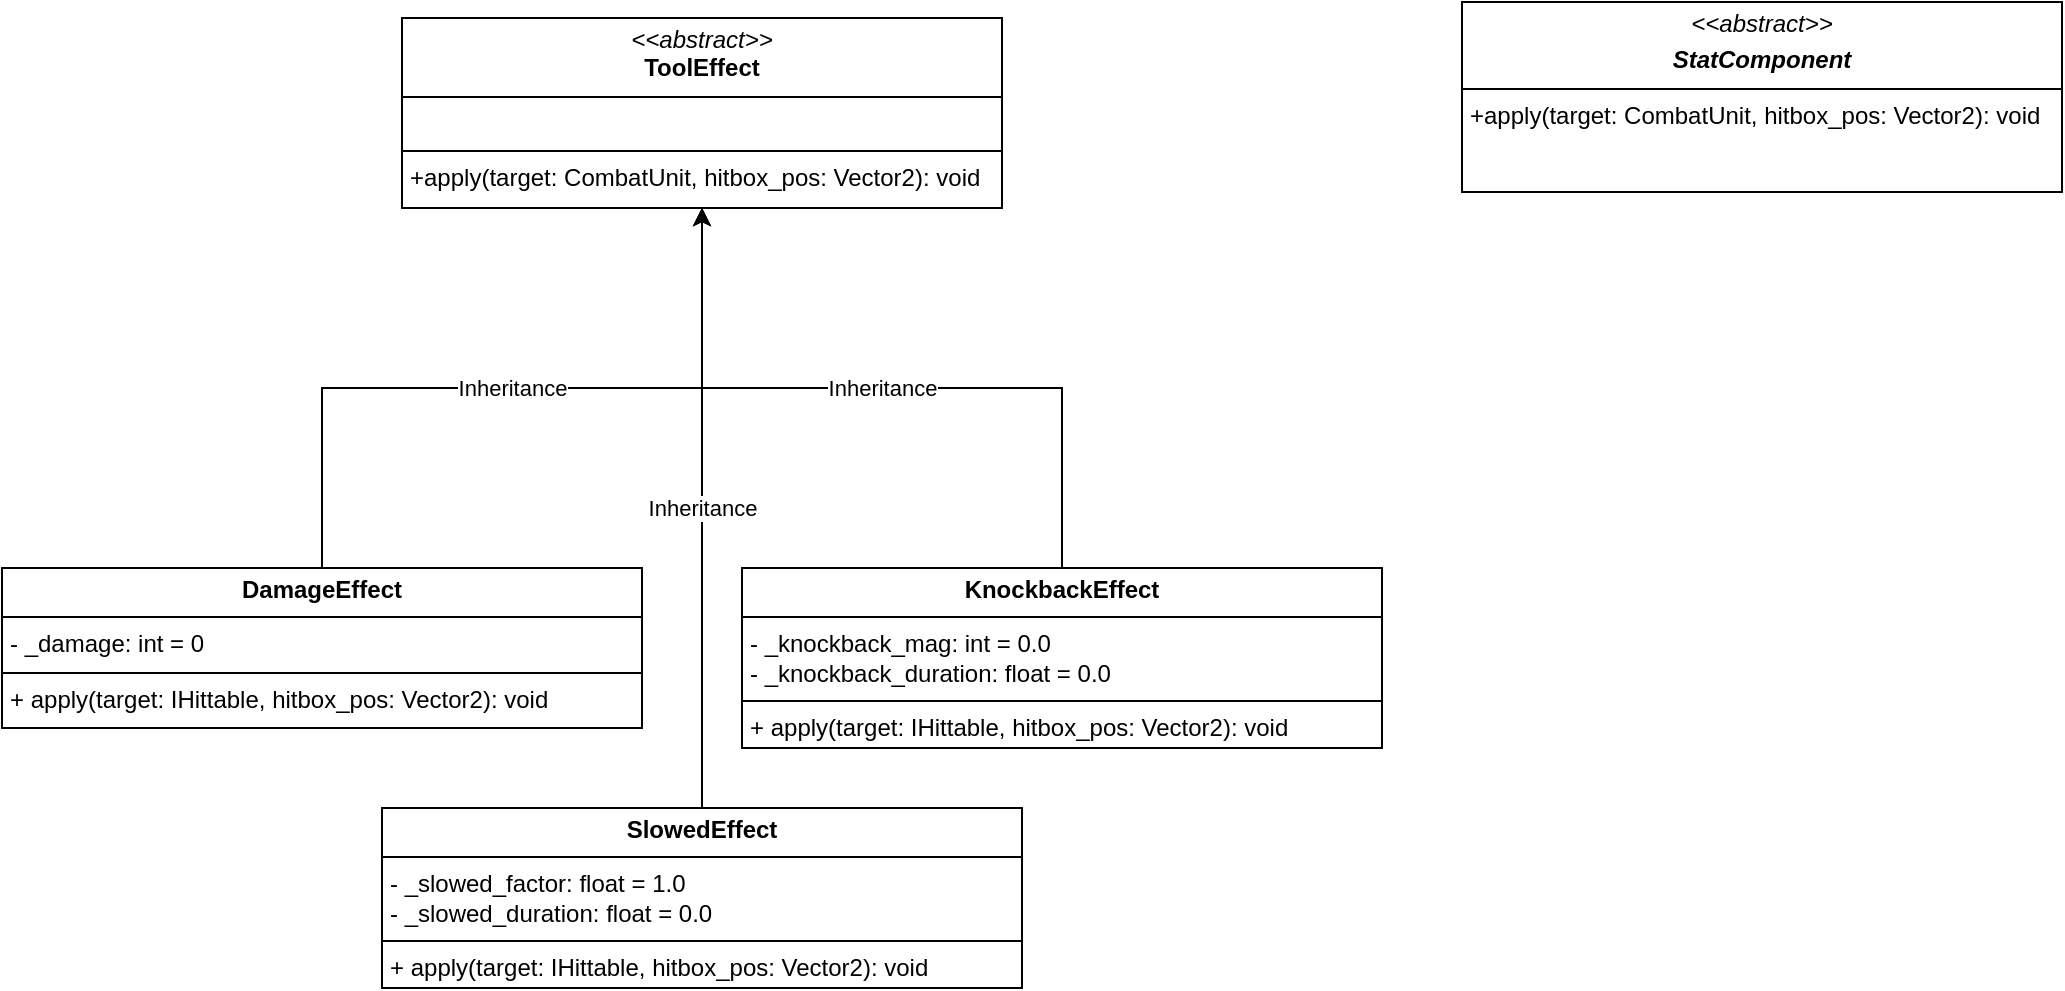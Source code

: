 <mxfile version="28.0.9">
  <diagram id="lFXvhkoTpSELNzSInYBY" name="Page-1">
    <mxGraphModel dx="2066" dy="1151" grid="1" gridSize="10" guides="1" tooltips="1" connect="1" arrows="1" fold="1" page="1" pageScale="1" pageWidth="850" pageHeight="1100" math="0" shadow="0">
      <root>
        <mxCell id="0" />
        <mxCell id="1" parent="0" />
        <mxCell id="Qde6CY09rqMhiqQvac-u-1" value="&lt;p style=&quot;margin:0px;margin-top:4px;text-align:center;&quot;&gt;&lt;i&gt;&amp;lt;&amp;lt;abstract&amp;gt;&amp;gt;&lt;/i&gt;&lt;br&gt;&lt;b&gt;ToolEffect&lt;/b&gt;&lt;/p&gt;&lt;hr size=&quot;1&quot; style=&quot;border-style:solid;&quot;&gt;&lt;p style=&quot;margin: 0px 0px 0px 4px;&quot;&gt;&lt;br&gt;&lt;/p&gt;&lt;hr size=&quot;1&quot; style=&quot;border-style:solid;&quot;&gt;&lt;p style=&quot;margin: 0px 0px 0px 4px;&quot;&gt;+apply(target: CombatUnit, hitbox_pos: Vector2): void&lt;/p&gt;&lt;p style=&quot;margin: 0px 0px 0px 4px;&quot;&gt;&lt;br&gt;&lt;/p&gt;" style="verticalAlign=top;align=left;overflow=fill;html=1;whiteSpace=wrap;" vertex="1" parent="1">
          <mxGeometry x="220" y="308" width="300" height="95" as="geometry" />
        </mxCell>
        <mxCell id="Qde6CY09rqMhiqQvac-u-2" value="Inheritance" style="edgeStyle=orthogonalEdgeStyle;rounded=0;orthogonalLoop=1;jettySize=auto;html=1;entryX=0.5;entryY=1;entryDx=0;entryDy=0;" edge="1" parent="1" source="Qde6CY09rqMhiqQvac-u-3" target="Qde6CY09rqMhiqQvac-u-1">
          <mxGeometry relative="1" as="geometry" />
        </mxCell>
        <mxCell id="Qde6CY09rqMhiqQvac-u-3" value="&lt;p style=&quot;margin:0px;margin-top:4px;text-align:center;&quot;&gt;&lt;b&gt;DamageEffect&lt;/b&gt;&lt;/p&gt;&lt;hr size=&quot;1&quot; style=&quot;border-style:solid;&quot;&gt;&lt;p style=&quot;margin: 0px 0px 0px 4px;&quot;&gt;- _damage: int = 0&lt;/p&gt;&lt;hr size=&quot;1&quot; style=&quot;border-style:solid;&quot;&gt;&lt;p style=&quot;margin: 0px 0px 0px 4px;&quot;&gt;+ apply(target: IHittable, hitbox_pos: Vector2): void&lt;/p&gt;&lt;p style=&quot;margin: 0px 0px 0px 4px;&quot;&gt;&lt;br&gt;&lt;/p&gt;&lt;p style=&quot;margin: 0px 0px 0px 4px;&quot;&gt;&lt;br&gt;&lt;/p&gt;" style="verticalAlign=top;align=left;overflow=fill;html=1;whiteSpace=wrap;" vertex="1" parent="1">
          <mxGeometry x="20" y="583" width="320" height="80" as="geometry" />
        </mxCell>
        <mxCell id="Qde6CY09rqMhiqQvac-u-4" value="Inheritance" style="edgeStyle=orthogonalEdgeStyle;rounded=0;orthogonalLoop=1;jettySize=auto;html=1;" edge="1" parent="1" source="Qde6CY09rqMhiqQvac-u-5" target="Qde6CY09rqMhiqQvac-u-1">
          <mxGeometry relative="1" as="geometry" />
        </mxCell>
        <mxCell id="Qde6CY09rqMhiqQvac-u-5" value="&lt;p style=&quot;margin:0px;margin-top:4px;text-align:center;&quot;&gt;&lt;b&gt;SlowedEffect&lt;/b&gt;&lt;/p&gt;&lt;hr size=&quot;1&quot; style=&quot;border-style:solid;&quot;&gt;&lt;p style=&quot;margin: 0px 0px 0px 4px;&quot;&gt;- _slowed_factor: float = 1.0&lt;/p&gt;&lt;p style=&quot;margin: 0px 0px 0px 4px;&quot;&gt;- _slowed_duration: float = 0.0&lt;/p&gt;&lt;hr size=&quot;1&quot; style=&quot;border-style:solid;&quot;&gt;&lt;p style=&quot;margin: 0px 0px 0px 4px;&quot;&gt;+ apply(target: IHittable, hitbox_pos: Vector2): void&lt;/p&gt;&lt;p style=&quot;margin: 0px 0px 0px 4px;&quot;&gt;&lt;br&gt;&lt;/p&gt;&lt;p style=&quot;margin: 0px 0px 0px 4px;&quot;&gt;&lt;br&gt;&lt;/p&gt;" style="verticalAlign=top;align=left;overflow=fill;html=1;whiteSpace=wrap;" vertex="1" parent="1">
          <mxGeometry x="210" y="703" width="320" height="90" as="geometry" />
        </mxCell>
        <mxCell id="Qde6CY09rqMhiqQvac-u-6" value="Inheritance" style="edgeStyle=orthogonalEdgeStyle;rounded=0;orthogonalLoop=1;jettySize=auto;html=1;exitX=0.5;exitY=0;exitDx=0;exitDy=0;entryX=0.5;entryY=1;entryDx=0;entryDy=0;" edge="1" parent="1" source="Qde6CY09rqMhiqQvac-u-7" target="Qde6CY09rqMhiqQvac-u-1">
          <mxGeometry relative="1" as="geometry" />
        </mxCell>
        <mxCell id="Qde6CY09rqMhiqQvac-u-7" value="&lt;p style=&quot;margin:0px;margin-top:4px;text-align:center;&quot;&gt;&lt;b&gt;KnockbackEffect&lt;/b&gt;&lt;/p&gt;&lt;hr size=&quot;1&quot; style=&quot;border-style:solid;&quot;&gt;&lt;p style=&quot;margin: 0px 0px 0px 4px;&quot;&gt;- _knockback_mag: int = 0.0&lt;/p&gt;&lt;p style=&quot;margin: 0px 0px 0px 4px;&quot;&gt;- _knockback_duration: float = 0.0&lt;/p&gt;&lt;hr size=&quot;1&quot; style=&quot;border-style:solid;&quot;&gt;&lt;p style=&quot;margin: 0px 0px 0px 4px;&quot;&gt;+ apply(target: IHittable, hitbox_pos: Vector2): void&lt;/p&gt;&lt;p style=&quot;margin: 0px 0px 0px 4px;&quot;&gt;&lt;br&gt;&lt;/p&gt;&lt;p style=&quot;margin: 0px 0px 0px 4px;&quot;&gt;&lt;br&gt;&lt;/p&gt;" style="verticalAlign=top;align=left;overflow=fill;html=1;whiteSpace=wrap;" vertex="1" parent="1">
          <mxGeometry x="390" y="583" width="320" height="90" as="geometry" />
        </mxCell>
        <mxCell id="Qde6CY09rqMhiqQvac-u-9" value="&lt;p style=&quot;margin:0px;margin-top:4px;text-align:center;&quot;&gt;&lt;i&gt;&amp;lt;&amp;lt;abstract&amp;gt;&amp;gt;&lt;/i&gt;&lt;br&gt;&lt;/p&gt;&lt;p style=&quot;margin:0px;margin-top:4px;text-align:center;&quot;&gt;&lt;i&gt;&lt;b&gt;StatComponent&lt;/b&gt;&lt;/i&gt;&lt;/p&gt;&lt;hr size=&quot;1&quot; style=&quot;border-style:solid;&quot;&gt;&lt;p style=&quot;margin: 0px 0px 0px 4px;&quot;&gt;+apply(target: CombatUnit, hitbox_pos: Vector2): void&lt;/p&gt;&lt;p style=&quot;margin: 0px 0px 0px 4px;&quot;&gt;&lt;br&gt;&lt;/p&gt;" style="verticalAlign=top;align=left;overflow=fill;html=1;whiteSpace=wrap;" vertex="1" parent="1">
          <mxGeometry x="750" y="300" width="300" height="95" as="geometry" />
        </mxCell>
      </root>
    </mxGraphModel>
  </diagram>
</mxfile>
